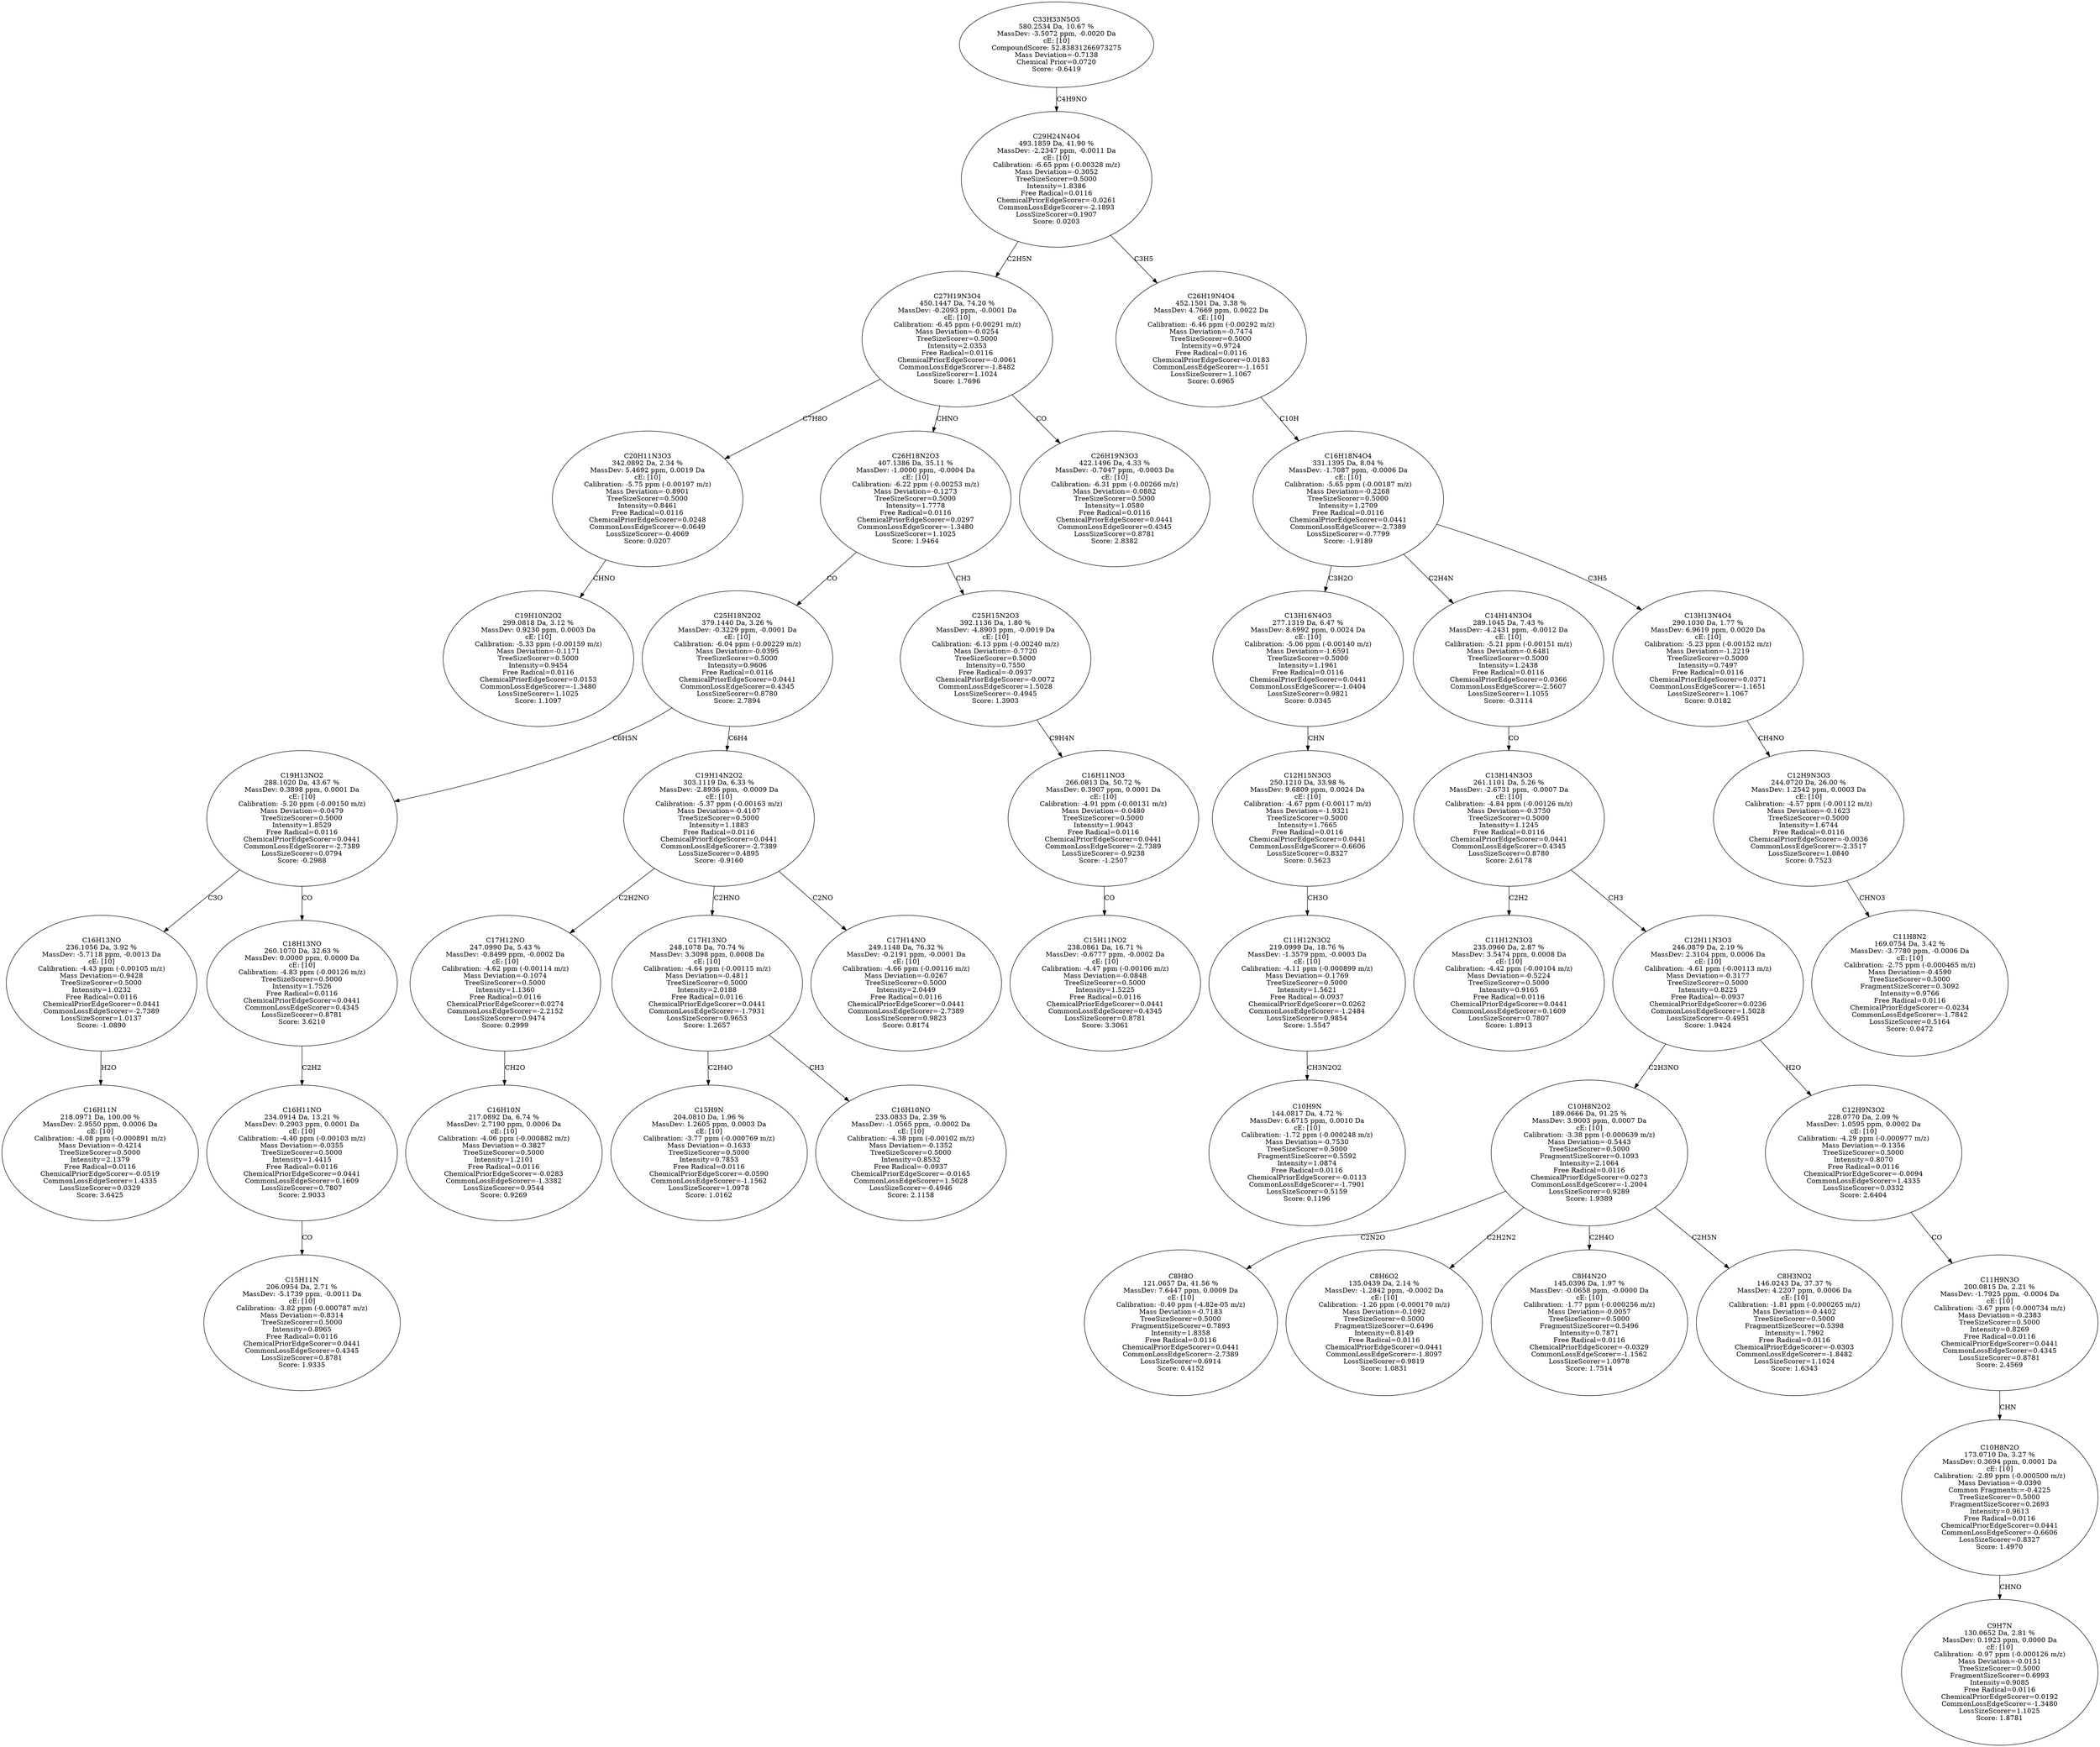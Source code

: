 strict digraph {
v1 [label="C19H10N2O2\n299.0818 Da, 3.12 %\nMassDev: 0.9230 ppm, 0.0003 Da\ncE: [10]\nCalibration: -5.33 ppm (-0.00159 m/z)\nMass Deviation=-0.1171\nTreeSizeScorer=0.5000\nIntensity=0.9454\nFree Radical=0.0116\nChemicalPriorEdgeScorer=0.0153\nCommonLossEdgeScorer=-1.3480\nLossSizeScorer=1.1025\nScore: 1.1097"];
v2 [label="C20H11N3O3\n342.0892 Da, 2.34 %\nMassDev: 5.4692 ppm, 0.0019 Da\ncE: [10]\nCalibration: -5.75 ppm (-0.00197 m/z)\nMass Deviation=-0.8901\nTreeSizeScorer=0.5000\nIntensity=0.8461\nFree Radical=0.0116\nChemicalPriorEdgeScorer=0.0248\nCommonLossEdgeScorer=-0.0649\nLossSizeScorer=-0.4069\nScore: 0.0207"];
v3 [label="C16H11N\n218.0971 Da, 100.00 %\nMassDev: 2.9550 ppm, 0.0006 Da\ncE: [10]\nCalibration: -4.08 ppm (-0.000891 m/z)\nMass Deviation=-0.4214\nTreeSizeScorer=0.5000\nIntensity=2.1379\nFree Radical=0.0116\nChemicalPriorEdgeScorer=-0.0519\nCommonLossEdgeScorer=1.4335\nLossSizeScorer=0.0329\nScore: 3.6425"];
v4 [label="C16H13NO\n236.1056 Da, 3.92 %\nMassDev: -5.7118 ppm, -0.0013 Da\ncE: [10]\nCalibration: -4.43 ppm (-0.00105 m/z)\nMass Deviation=-0.9428\nTreeSizeScorer=0.5000\nIntensity=1.0232\nFree Radical=0.0116\nChemicalPriorEdgeScorer=0.0441\nCommonLossEdgeScorer=-2.7389\nLossSizeScorer=1.0137\nScore: -1.0890"];
v5 [label="C15H11N\n206.0954 Da, 2.71 %\nMassDev: -5.1739 ppm, -0.0011 Da\ncE: [10]\nCalibration: -3.82 ppm (-0.000787 m/z)\nMass Deviation=-0.8314\nTreeSizeScorer=0.5000\nIntensity=0.8965\nFree Radical=0.0116\nChemicalPriorEdgeScorer=0.0441\nCommonLossEdgeScorer=0.4345\nLossSizeScorer=0.8781\nScore: 1.9335"];
v6 [label="C16H11NO\n234.0914 Da, 13.21 %\nMassDev: 0.2903 ppm, 0.0001 Da\ncE: [10]\nCalibration: -4.40 ppm (-0.00103 m/z)\nMass Deviation=-0.0355\nTreeSizeScorer=0.5000\nIntensity=1.4415\nFree Radical=0.0116\nChemicalPriorEdgeScorer=0.0441\nCommonLossEdgeScorer=0.1609\nLossSizeScorer=0.7807\nScore: 2.9033"];
v7 [label="C18H13NO\n260.1070 Da, 32.63 %\nMassDev: 0.0000 ppm, 0.0000 Da\ncE: [10]\nCalibration: -4.83 ppm (-0.00126 m/z)\nTreeSizeScorer=0.5000\nIntensity=1.7526\nFree Radical=0.0116\nChemicalPriorEdgeScorer=0.0441\nCommonLossEdgeScorer=0.4345\nLossSizeScorer=0.8781\nScore: 3.6210"];
v8 [label="C19H13NO2\n288.1020 Da, 43.67 %\nMassDev: 0.3898 ppm, 0.0001 Da\ncE: [10]\nCalibration: -5.20 ppm (-0.00150 m/z)\nMass Deviation=-0.0479\nTreeSizeScorer=0.5000\nIntensity=1.8529\nFree Radical=0.0116\nChemicalPriorEdgeScorer=0.0441\nCommonLossEdgeScorer=-2.7389\nLossSizeScorer=0.0794\nScore: -0.2988"];
v9 [label="C16H10N\n217.0892 Da, 6.74 %\nMassDev: 2.7190 ppm, 0.0006 Da\ncE: [10]\nCalibration: -4.06 ppm (-0.000882 m/z)\nMass Deviation=-0.3827\nTreeSizeScorer=0.5000\nIntensity=1.2101\nFree Radical=0.0116\nChemicalPriorEdgeScorer=-0.0283\nCommonLossEdgeScorer=-1.3382\nLossSizeScorer=0.9544\nScore: 0.9269"];
v10 [label="C17H12NO\n247.0990 Da, 5.43 %\nMassDev: -0.8499 ppm, -0.0002 Da\ncE: [10]\nCalibration: -4.62 ppm (-0.00114 m/z)\nMass Deviation=-0.1074\nTreeSizeScorer=0.5000\nIntensity=1.1360\nFree Radical=0.0116\nChemicalPriorEdgeScorer=0.0274\nCommonLossEdgeScorer=-2.2152\nLossSizeScorer=0.9474\nScore: 0.2999"];
v11 [label="C15H9N\n204.0810 Da, 1.96 %\nMassDev: 1.2605 ppm, 0.0003 Da\ncE: [10]\nCalibration: -3.77 ppm (-0.000769 m/z)\nMass Deviation=-0.1633\nTreeSizeScorer=0.5000\nIntensity=0.7853\nFree Radical=0.0116\nChemicalPriorEdgeScorer=-0.0590\nCommonLossEdgeScorer=-1.1562\nLossSizeScorer=1.0978\nScore: 1.0162"];
v12 [label="C16H10NO\n233.0833 Da, 2.39 %\nMassDev: -1.0565 ppm, -0.0002 Da\ncE: [10]\nCalibration: -4.38 ppm (-0.00102 m/z)\nMass Deviation=-0.1352\nTreeSizeScorer=0.5000\nIntensity=0.8532\nFree Radical=-0.0937\nChemicalPriorEdgeScorer=-0.0165\nCommonLossEdgeScorer=1.5028\nLossSizeScorer=-0.4946\nScore: 2.1158"];
v13 [label="C17H13NO\n248.1078 Da, 70.74 %\nMassDev: 3.3098 ppm, 0.0008 Da\ncE: [10]\nCalibration: -4.64 ppm (-0.00115 m/z)\nMass Deviation=-0.4811\nTreeSizeScorer=0.5000\nIntensity=2.0188\nFree Radical=0.0116\nChemicalPriorEdgeScorer=0.0441\nCommonLossEdgeScorer=-1.7931\nLossSizeScorer=0.9653\nScore: 1.2657"];
v14 [label="C17H14NO\n249.1148 Da, 76.32 %\nMassDev: -0.2191 ppm, -0.0001 Da\ncE: [10]\nCalibration: -4.66 ppm (-0.00116 m/z)\nMass Deviation=-0.0267\nTreeSizeScorer=0.5000\nIntensity=2.0449\nFree Radical=0.0116\nChemicalPriorEdgeScorer=0.0441\nCommonLossEdgeScorer=-2.7389\nLossSizeScorer=0.9823\nScore: 0.8174"];
v15 [label="C19H14N2O2\n303.1119 Da, 6.33 %\nMassDev: -2.8936 ppm, -0.0009 Da\ncE: [10]\nCalibration: -5.37 ppm (-0.00163 m/z)\nMass Deviation=-0.4107\nTreeSizeScorer=0.5000\nIntensity=1.1883\nFree Radical=0.0116\nChemicalPriorEdgeScorer=0.0441\nCommonLossEdgeScorer=-2.7389\nLossSizeScorer=0.4895\nScore: -0.9160"];
v16 [label="C25H18N2O2\n379.1440 Da, 3.26 %\nMassDev: -0.3229 ppm, -0.0001 Da\ncE: [10]\nCalibration: -6.04 ppm (-0.00229 m/z)\nMass Deviation=-0.0395\nTreeSizeScorer=0.5000\nIntensity=0.9606\nFree Radical=0.0116\nChemicalPriorEdgeScorer=0.0441\nCommonLossEdgeScorer=0.4345\nLossSizeScorer=0.8780\nScore: 2.7894"];
v17 [label="C15H11NO2\n238.0861 Da, 16.71 %\nMassDev: -0.6777 ppm, -0.0002 Da\ncE: [10]\nCalibration: -4.47 ppm (-0.00106 m/z)\nMass Deviation=-0.0848\nTreeSizeScorer=0.5000\nIntensity=1.5225\nFree Radical=0.0116\nChemicalPriorEdgeScorer=0.0441\nCommonLossEdgeScorer=0.4345\nLossSizeScorer=0.8781\nScore: 3.3061"];
v18 [label="C16H11NO3\n266.0813 Da, 50.72 %\nMassDev: 0.3907 ppm, 0.0001 Da\ncE: [10]\nCalibration: -4.91 ppm (-0.00131 m/z)\nMass Deviation=-0.0480\nTreeSizeScorer=0.5000\nIntensity=1.9043\nFree Radical=0.0116\nChemicalPriorEdgeScorer=0.0441\nCommonLossEdgeScorer=-2.7389\nLossSizeScorer=-0.9238\nScore: -1.2507"];
v19 [label="C25H15N2O3\n392.1136 Da, 1.80 %\nMassDev: -4.8903 ppm, -0.0019 Da\ncE: [10]\nCalibration: -6.13 ppm (-0.00240 m/z)\nMass Deviation=-0.7720\nTreeSizeScorer=0.5000\nIntensity=0.7550\nFree Radical=-0.0937\nChemicalPriorEdgeScorer=-0.0072\nCommonLossEdgeScorer=1.5028\nLossSizeScorer=-0.4945\nScore: 1.3903"];
v20 [label="C26H18N2O3\n407.1386 Da, 35.11 %\nMassDev: -1.0000 ppm, -0.0004 Da\ncE: [10]\nCalibration: -6.22 ppm (-0.00253 m/z)\nMass Deviation=-0.1273\nTreeSizeScorer=0.5000\nIntensity=1.7778\nFree Radical=0.0116\nChemicalPriorEdgeScorer=0.0297\nCommonLossEdgeScorer=-1.3480\nLossSizeScorer=1.1025\nScore: 1.9464"];
v21 [label="C26H19N3O3\n422.1496 Da, 4.33 %\nMassDev: -0.7047 ppm, -0.0003 Da\ncE: [10]\nCalibration: -6.31 ppm (-0.00266 m/z)\nMass Deviation=-0.0882\nTreeSizeScorer=0.5000\nIntensity=1.0580\nFree Radical=0.0116\nChemicalPriorEdgeScorer=0.0441\nCommonLossEdgeScorer=0.4345\nLossSizeScorer=0.8781\nScore: 2.8382"];
v22 [label="C27H19N3O4\n450.1447 Da, 74.20 %\nMassDev: -0.2093 ppm, -0.0001 Da\ncE: [10]\nCalibration: -6.45 ppm (-0.00291 m/z)\nMass Deviation=-0.0254\nTreeSizeScorer=0.5000\nIntensity=2.0353\nFree Radical=0.0116\nChemicalPriorEdgeScorer=-0.0061\nCommonLossEdgeScorer=-1.8482\nLossSizeScorer=1.1024\nScore: 1.7696"];
v23 [label="C10H9N\n144.0817 Da, 4.72 %\nMassDev: 6.6715 ppm, 0.0010 Da\ncE: [10]\nCalibration: -1.72 ppm (-0.000248 m/z)\nMass Deviation=-0.7530\nTreeSizeScorer=0.5000\nFragmentSizeScorer=0.5592\nIntensity=1.0874\nFree Radical=0.0116\nChemicalPriorEdgeScorer=-0.0113\nCommonLossEdgeScorer=-1.7901\nLossSizeScorer=0.5159\nScore: 0.1196"];
v24 [label="C11H12N3O2\n219.0999 Da, 18.76 %\nMassDev: -1.3579 ppm, -0.0003 Da\ncE: [10]\nCalibration: -4.11 ppm (-0.000899 m/z)\nMass Deviation=-0.1769\nTreeSizeScorer=0.5000\nIntensity=1.5621\nFree Radical=-0.0937\nChemicalPriorEdgeScorer=0.0262\nCommonLossEdgeScorer=-1.2484\nLossSizeScorer=0.9854\nScore: 1.5547"];
v25 [label="C12H15N3O3\n250.1210 Da, 33.98 %\nMassDev: 9.6809 ppm, 0.0024 Da\ncE: [10]\nCalibration: -4.67 ppm (-0.00117 m/z)\nMass Deviation=-1.9321\nTreeSizeScorer=0.5000\nIntensity=1.7665\nFree Radical=0.0116\nChemicalPriorEdgeScorer=0.0441\nCommonLossEdgeScorer=-0.6606\nLossSizeScorer=0.8327\nScore: 0.5623"];
v26 [label="C13H16N4O3\n277.1319 Da, 6.47 %\nMassDev: 8.6992 ppm, 0.0024 Da\ncE: [10]\nCalibration: -5.06 ppm (-0.00140 m/z)\nMass Deviation=-1.6591\nTreeSizeScorer=0.5000\nIntensity=1.1961\nFree Radical=0.0116\nChemicalPriorEdgeScorer=0.0441\nCommonLossEdgeScorer=-1.0404\nLossSizeScorer=0.9821\nScore: 0.0345"];
v27 [label="C11H12N3O3\n235.0960 Da, 2.87 %\nMassDev: 3.5474 ppm, 0.0008 Da\ncE: [10]\nCalibration: -4.42 ppm (-0.00104 m/z)\nMass Deviation=-0.5224\nTreeSizeScorer=0.5000\nIntensity=0.9165\nFree Radical=0.0116\nChemicalPriorEdgeScorer=0.0441\nCommonLossEdgeScorer=0.1609\nLossSizeScorer=0.7807\nScore: 1.8913"];
v28 [label="C8H8O\n121.0657 Da, 41.56 %\nMassDev: 7.6447 ppm, 0.0009 Da\ncE: [10]\nCalibration: -0.40 ppm (-4.82e-05 m/z)\nMass Deviation=-0.7183\nTreeSizeScorer=0.5000\nFragmentSizeScorer=0.7893\nIntensity=1.8358\nFree Radical=0.0116\nChemicalPriorEdgeScorer=0.0441\nCommonLossEdgeScorer=-2.7389\nLossSizeScorer=0.6914\nScore: 0.4152"];
v29 [label="C8H6O2\n135.0439 Da, 2.14 %\nMassDev: -1.2842 ppm, -0.0002 Da\ncE: [10]\nCalibration: -1.26 ppm (-0.000170 m/z)\nMass Deviation=-0.1092\nTreeSizeScorer=0.5000\nFragmentSizeScorer=0.6496\nIntensity=0.8149\nFree Radical=0.0116\nChemicalPriorEdgeScorer=0.0441\nCommonLossEdgeScorer=-1.8097\nLossSizeScorer=0.9819\nScore: 1.0831"];
v30 [label="C8H4N2O\n145.0396 Da, 1.97 %\nMassDev: -0.0658 ppm, -0.0000 Da\ncE: [10]\nCalibration: -1.77 ppm (-0.000256 m/z)\nMass Deviation=-0.0057\nTreeSizeScorer=0.5000\nFragmentSizeScorer=0.5496\nIntensity=0.7871\nFree Radical=0.0116\nChemicalPriorEdgeScorer=-0.0329\nCommonLossEdgeScorer=-1.1562\nLossSizeScorer=1.0978\nScore: 1.7514"];
v31 [label="C8H3NO2\n146.0243 Da, 37.37 %\nMassDev: 4.2207 ppm, 0.0006 Da\ncE: [10]\nCalibration: -1.81 ppm (-0.000265 m/z)\nMass Deviation=-0.4402\nTreeSizeScorer=0.5000\nFragmentSizeScorer=0.5398\nIntensity=1.7992\nFree Radical=0.0116\nChemicalPriorEdgeScorer=-0.0303\nCommonLossEdgeScorer=-1.8482\nLossSizeScorer=1.1024\nScore: 1.6343"];
v32 [label="C10H8N2O2\n189.0666 Da, 91.25 %\nMassDev: 3.9003 ppm, 0.0007 Da\ncE: [10]\nCalibration: -3.38 ppm (-0.000639 m/z)\nMass Deviation=-0.5443\nTreeSizeScorer=0.5000\nFragmentSizeScorer=0.1093\nIntensity=2.1064\nFree Radical=0.0116\nChemicalPriorEdgeScorer=0.0273\nCommonLossEdgeScorer=-1.2004\nLossSizeScorer=0.9289\nScore: 1.9389"];
v33 [label="C9H7N\n130.0652 Da, 2.81 %\nMassDev: 0.1923 ppm, 0.0000 Da\ncE: [10]\nCalibration: -0.97 ppm (-0.000126 m/z)\nMass Deviation=-0.0151\nTreeSizeScorer=0.5000\nFragmentSizeScorer=0.6993\nIntensity=0.9085\nFree Radical=0.0116\nChemicalPriorEdgeScorer=0.0192\nCommonLossEdgeScorer=-1.3480\nLossSizeScorer=1.1025\nScore: 1.8781"];
v34 [label="C10H8N2O\n173.0710 Da, 3.27 %\nMassDev: 0.3694 ppm, 0.0001 Da\ncE: [10]\nCalibration: -2.89 ppm (-0.000500 m/z)\nMass Deviation=-0.0390\nCommon Fragments:=-0.4225\nTreeSizeScorer=0.5000\nFragmentSizeScorer=0.2693\nIntensity=0.9613\nFree Radical=0.0116\nChemicalPriorEdgeScorer=0.0441\nCommonLossEdgeScorer=-0.6606\nLossSizeScorer=0.8327\nScore: 1.4970"];
v35 [label="C11H9N3O\n200.0815 Da, 2.21 %\nMassDev: -1.7925 ppm, -0.0004 Da\ncE: [10]\nCalibration: -3.67 ppm (-0.000734 m/z)\nMass Deviation=-0.2383\nTreeSizeScorer=0.5000\nIntensity=0.8269\nFree Radical=0.0116\nChemicalPriorEdgeScorer=0.0441\nCommonLossEdgeScorer=0.4345\nLossSizeScorer=0.8781\nScore: 2.4569"];
v36 [label="C12H9N3O2\n228.0770 Da, 2.09 %\nMassDev: 1.0595 ppm, 0.0002 Da\ncE: [10]\nCalibration: -4.29 ppm (-0.000977 m/z)\nMass Deviation=-0.1356\nTreeSizeScorer=0.5000\nIntensity=0.8070\nFree Radical=0.0116\nChemicalPriorEdgeScorer=-0.0094\nCommonLossEdgeScorer=1.4335\nLossSizeScorer=0.0332\nScore: 2.6404"];
v37 [label="C12H11N3O3\n246.0879 Da, 2.19 %\nMassDev: 2.3104 ppm, 0.0006 Da\ncE: [10]\nCalibration: -4.61 ppm (-0.00113 m/z)\nMass Deviation=-0.3177\nTreeSizeScorer=0.5000\nIntensity=0.8225\nFree Radical=-0.0937\nChemicalPriorEdgeScorer=0.0236\nCommonLossEdgeScorer=1.5028\nLossSizeScorer=-0.4951\nScore: 1.9424"];
v38 [label="C13H14N3O3\n261.1101 Da, 5.26 %\nMassDev: -2.6731 ppm, -0.0007 Da\ncE: [10]\nCalibration: -4.84 ppm (-0.00126 m/z)\nMass Deviation=-0.3750\nTreeSizeScorer=0.5000\nIntensity=1.1245\nFree Radical=0.0116\nChemicalPriorEdgeScorer=0.0441\nCommonLossEdgeScorer=0.4345\nLossSizeScorer=0.8780\nScore: 2.6178"];
v39 [label="C14H14N3O4\n289.1045 Da, 7.43 %\nMassDev: -4.2431 ppm, -0.0012 Da\ncE: [10]\nCalibration: -5.21 ppm (-0.00151 m/z)\nMass Deviation=-0.6481\nTreeSizeScorer=0.5000\nIntensity=1.2438\nFree Radical=0.0116\nChemicalPriorEdgeScorer=0.0366\nCommonLossEdgeScorer=-2.5607\nLossSizeScorer=1.1055\nScore: -0.3114"];
v40 [label="C11H8N2\n169.0754 Da, 3.42 %\nMassDev: -3.7780 ppm, -0.0006 Da\ncE: [10]\nCalibration: -2.75 ppm (-0.000465 m/z)\nMass Deviation=-0.4590\nTreeSizeScorer=0.5000\nFragmentSizeScorer=0.3092\nIntensity=0.9766\nFree Radical=0.0116\nChemicalPriorEdgeScorer=-0.0234\nCommonLossEdgeScorer=-1.7842\nLossSizeScorer=0.5164\nScore: 0.0472"];
v41 [label="C12H9N3O3\n244.0720 Da, 26.00 %\nMassDev: 1.2542 ppm, 0.0003 Da\ncE: [10]\nCalibration: -4.57 ppm (-0.00112 m/z)\nMass Deviation=-0.1623\nTreeSizeScorer=0.5000\nIntensity=1.6744\nFree Radical=0.0116\nChemicalPriorEdgeScorer=-0.0036\nCommonLossEdgeScorer=-2.3517\nLossSizeScorer=1.0840\nScore: 0.7523"];
v42 [label="C13H13N4O4\n290.1030 Da, 1.77 %\nMassDev: 6.9619 ppm, 0.0020 Da\ncE: [10]\nCalibration: -5.23 ppm (-0.00152 m/z)\nMass Deviation=-1.2219\nTreeSizeScorer=0.5000\nIntensity=0.7497\nFree Radical=0.0116\nChemicalPriorEdgeScorer=0.0371\nCommonLossEdgeScorer=-1.1651\nLossSizeScorer=1.1067\nScore: 0.0182"];
v43 [label="C16H18N4O4\n331.1395 Da, 8.04 %\nMassDev: -1.7087 ppm, -0.0006 Da\ncE: [10]\nCalibration: -5.65 ppm (-0.00187 m/z)\nMass Deviation=-0.2268\nTreeSizeScorer=0.5000\nIntensity=1.2709\nFree Radical=0.0116\nChemicalPriorEdgeScorer=0.0441\nCommonLossEdgeScorer=-2.7389\nLossSizeScorer=-0.7799\nScore: -1.9189"];
v44 [label="C26H19N4O4\n452.1501 Da, 3.38 %\nMassDev: 4.7669 ppm, 0.0022 Da\ncE: [10]\nCalibration: -6.46 ppm (-0.00292 m/z)\nMass Deviation=-0.7474\nTreeSizeScorer=0.5000\nIntensity=0.9724\nFree Radical=0.0116\nChemicalPriorEdgeScorer=0.0183\nCommonLossEdgeScorer=-1.1651\nLossSizeScorer=1.1067\nScore: 0.6965"];
v45 [label="C29H24N4O4\n493.1859 Da, 41.90 %\nMassDev: -2.2347 ppm, -0.0011 Da\ncE: [10]\nCalibration: -6.65 ppm (-0.00328 m/z)\nMass Deviation=-0.3052\nTreeSizeScorer=0.5000\nIntensity=1.8386\nFree Radical=0.0116\nChemicalPriorEdgeScorer=-0.0261\nCommonLossEdgeScorer=-2.1893\nLossSizeScorer=0.1907\nScore: 0.0203"];
v46 [label="C33H33N5O5\n580.2534 Da, 10.67 %\nMassDev: -3.5072 ppm, -0.0020 Da\ncE: [10]\nCompoundScore: 52.83831266973275\nMass Deviation=-0.7138\nChemical Prior=0.0720\nScore: -0.6419"];
v2 -> v1 [label="CHNO"];
v22 -> v2 [label="C7H8O"];
v4 -> v3 [label="H2O"];
v8 -> v4 [label="C3O"];
v6 -> v5 [label="CO"];
v7 -> v6 [label="C2H2"];
v8 -> v7 [label="CO"];
v16 -> v8 [label="C6H5N"];
v10 -> v9 [label="CH2O"];
v15 -> v10 [label="C2H2NO"];
v13 -> v11 [label="C2H4O"];
v13 -> v12 [label="CH3"];
v15 -> v13 [label="C2HNO"];
v15 -> v14 [label="C2NO"];
v16 -> v15 [label="C6H4"];
v20 -> v16 [label="CO"];
v18 -> v17 [label="CO"];
v19 -> v18 [label="C9H4N"];
v20 -> v19 [label="CH3"];
v22 -> v20 [label="CHNO"];
v22 -> v21 [label="CO"];
v45 -> v22 [label="C2H5N"];
v24 -> v23 [label="CH3N2O2"];
v25 -> v24 [label="CH3O"];
v26 -> v25 [label="CHN"];
v43 -> v26 [label="C3H2O"];
v38 -> v27 [label="C2H2"];
v32 -> v28 [label="C2N2O"];
v32 -> v29 [label="C2H2N2"];
v32 -> v30 [label="C2H4O"];
v32 -> v31 [label="C2H5N"];
v37 -> v32 [label="C2H3NO"];
v34 -> v33 [label="CHNO"];
v35 -> v34 [label="CHN"];
v36 -> v35 [label="CO"];
v37 -> v36 [label="H2O"];
v38 -> v37 [label="CH3"];
v39 -> v38 [label="CO"];
v43 -> v39 [label="C2H4N"];
v41 -> v40 [label="CHNO3"];
v42 -> v41 [label="CH4NO"];
v43 -> v42 [label="C3H5"];
v44 -> v43 [label="C10H"];
v45 -> v44 [label="C3H5"];
v46 -> v45 [label="C4H9NO"];
}
